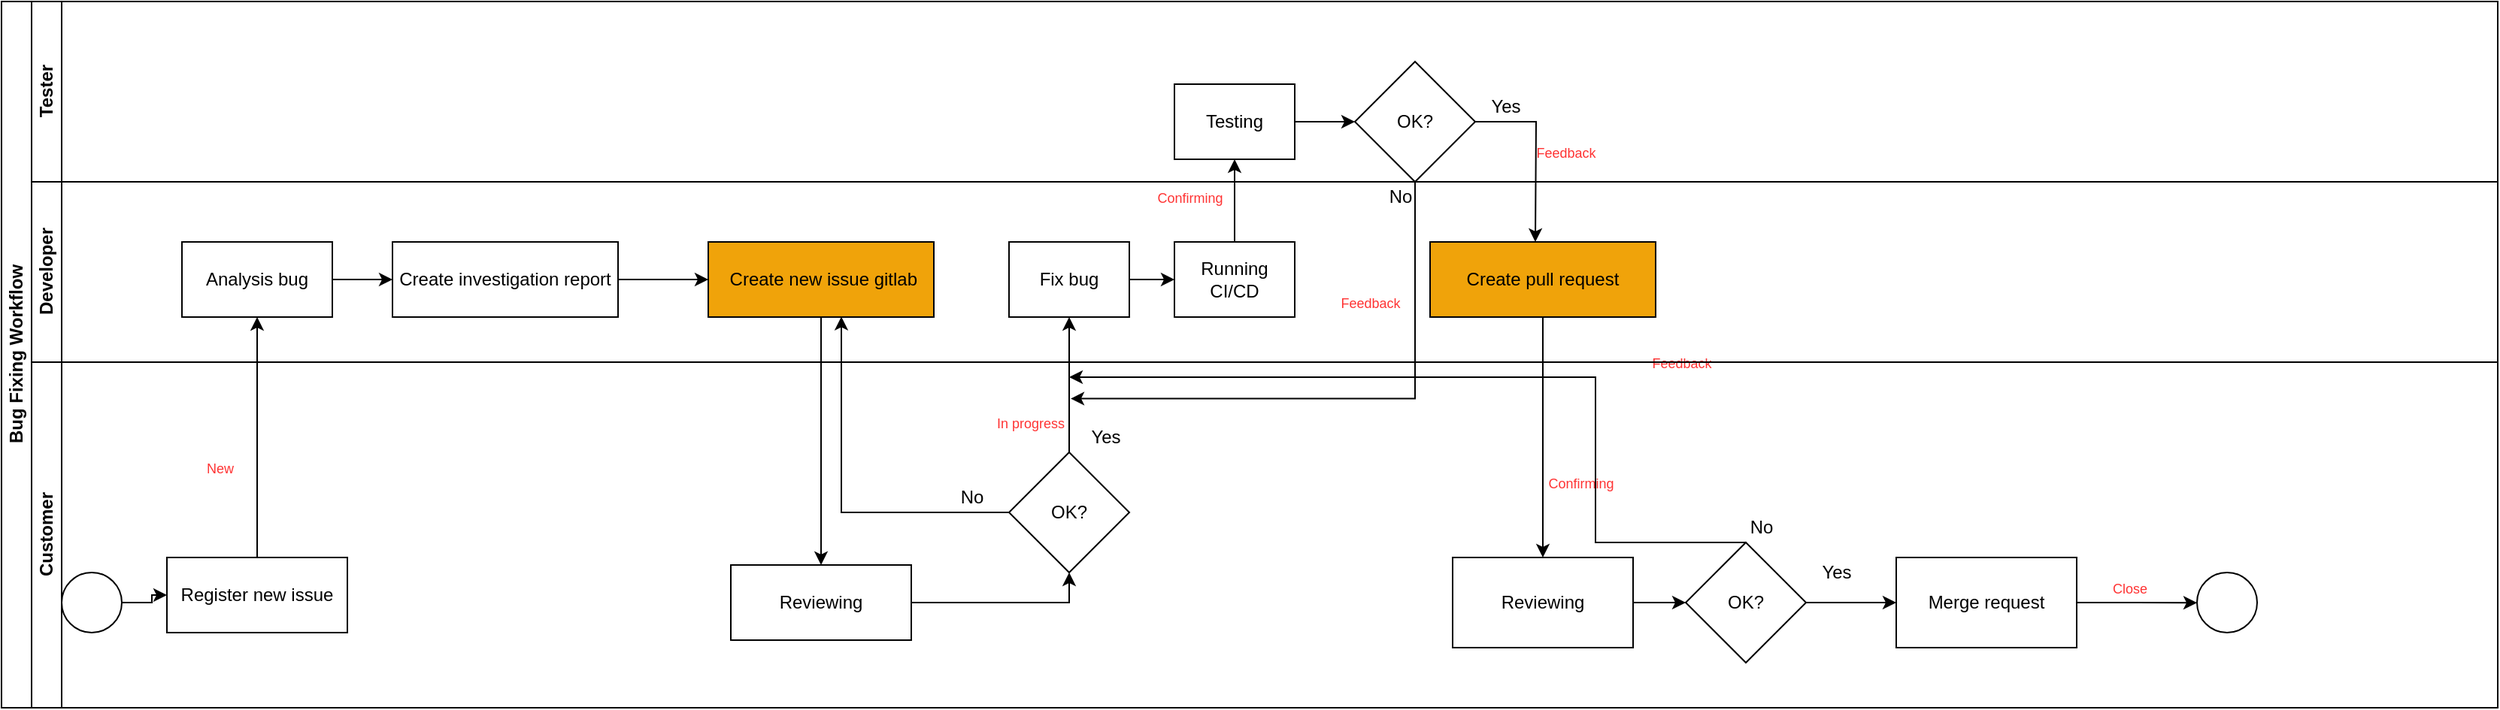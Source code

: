<mxfile version="14.4.3" type="github">
  <diagram id="prtHgNgQTEPvFCAcTncT" name="Bug fixing workflow">
    <mxGraphModel dx="1185" dy="614" grid="1" gridSize="10" guides="1" tooltips="1" connect="1" arrows="1" fold="1" page="1" pageScale="1" pageWidth="827" pageHeight="1169" math="0" shadow="0">
      <root>
        <mxCell id="0" />
        <mxCell id="1" parent="0" />
        <mxCell id="dNxyNK7c78bLwvsdeMH5-19" value="Bug Fixing Workflow" style="swimlane;html=1;childLayout=stackLayout;resizeParent=1;resizeParentMax=0;horizontal=0;startSize=20;horizontalStack=0;" parent="1" vertex="1">
          <mxGeometry x="110" y="110" width="1660" height="470" as="geometry" />
        </mxCell>
        <mxCell id="dNxyNK7c78bLwvsdeMH5-20" value="Tester" style="swimlane;html=1;startSize=20;horizontal=0;" parent="dNxyNK7c78bLwvsdeMH5-19" vertex="1">
          <mxGeometry x="20" width="1640" height="120" as="geometry" />
        </mxCell>
        <mxCell id="_TshI3vmn3wsHt40VHCj-13" value="OK?" style="rhombus;whiteSpace=wrap;html=1;" vertex="1" parent="dNxyNK7c78bLwvsdeMH5-20">
          <mxGeometry x="880" y="40" width="80" height="80" as="geometry" />
        </mxCell>
        <mxCell id="_TshI3vmn3wsHt40VHCj-32" value="&lt;font style=&quot;font-size: 9px&quot; color=&quot;#ff3333&quot;&gt;Feedback&lt;/font&gt;" style="text;html=1;align=center;verticalAlign=middle;resizable=0;points=[];autosize=1;" vertex="1" parent="dNxyNK7c78bLwvsdeMH5-20">
          <mxGeometry x="990" y="90" width="60" height="20" as="geometry" />
        </mxCell>
        <mxCell id="_TshI3vmn3wsHt40VHCj-71" style="edgeStyle=orthogonalEdgeStyle;rounded=0;orthogonalLoop=1;jettySize=auto;html=1;exitX=1;exitY=0.5;exitDx=0;exitDy=0;entryX=0;entryY=0.5;entryDx=0;entryDy=0;fontColor=#CC6600;" edge="1" parent="dNxyNK7c78bLwvsdeMH5-20" source="_TshI3vmn3wsHt40VHCj-66" target="_TshI3vmn3wsHt40VHCj-13">
          <mxGeometry relative="1" as="geometry" />
        </mxCell>
        <mxCell id="_TshI3vmn3wsHt40VHCj-66" value="Testing" style="rounded=0;whiteSpace=wrap;html=1;fontFamily=Helvetica;fontSize=12;fontColor=#000000;align=center;" vertex="1" parent="dNxyNK7c78bLwvsdeMH5-20">
          <mxGeometry x="760" y="55" width="80" height="50" as="geometry" />
        </mxCell>
        <mxCell id="_TshI3vmn3wsHt40VHCj-44" style="edgeStyle=orthogonalEdgeStyle;rounded=0;orthogonalLoop=1;jettySize=auto;html=1;exitX=1;exitY=0.5;exitDx=0;exitDy=0;" edge="1" parent="dNxyNK7c78bLwvsdeMH5-19" source="_TshI3vmn3wsHt40VHCj-13">
          <mxGeometry relative="1" as="geometry">
            <mxPoint x="1020" y="160" as="targetPoint" />
          </mxGeometry>
        </mxCell>
        <mxCell id="_TshI3vmn3wsHt40VHCj-45" style="edgeStyle=orthogonalEdgeStyle;rounded=0;orthogonalLoop=1;jettySize=auto;html=1;" edge="1" parent="dNxyNK7c78bLwvsdeMH5-19" source="_TshI3vmn3wsHt40VHCj-63" target="_TshI3vmn3wsHt40VHCj-18">
          <mxGeometry relative="1" as="geometry">
            <mxPoint x="1020" y="220" as="sourcePoint" />
          </mxGeometry>
        </mxCell>
        <mxCell id="dNxyNK7c78bLwvsdeMH5-21" value="Developer" style="swimlane;html=1;startSize=20;horizontal=0;labelBackgroundColor=#ffffff;" parent="dNxyNK7c78bLwvsdeMH5-19" vertex="1">
          <mxGeometry x="20" y="120" width="1640" height="120" as="geometry" />
        </mxCell>
        <mxCell id="dNxyNK7c78bLwvsdeMH5-26" value="&amp;nbsp;Create new issue gitlab" style="rounded=0;whiteSpace=wrap;html=1;fontFamily=Helvetica;fontSize=12;fontColor=#000000;align=center;fillColor=#F0A30A;" parent="dNxyNK7c78bLwvsdeMH5-21" vertex="1">
          <mxGeometry x="450" y="40" width="150" height="50" as="geometry" />
        </mxCell>
        <mxCell id="_TshI3vmn3wsHt40VHCj-67" style="edgeStyle=orthogonalEdgeStyle;rounded=0;orthogonalLoop=1;jettySize=auto;html=1;exitX=1;exitY=0.5;exitDx=0;exitDy=0;entryX=0;entryY=0.5;entryDx=0;entryDy=0;fontColor=#CC6600;" edge="1" parent="dNxyNK7c78bLwvsdeMH5-21" source="_TshI3vmn3wsHt40VHCj-7" target="_TshI3vmn3wsHt40VHCj-65">
          <mxGeometry relative="1" as="geometry" />
        </mxCell>
        <mxCell id="_TshI3vmn3wsHt40VHCj-7" value="Fix bug" style="rounded=0;whiteSpace=wrap;html=1;fontFamily=Helvetica;fontSize=12;fontColor=#000000;align=center;" vertex="1" parent="dNxyNK7c78bLwvsdeMH5-21">
          <mxGeometry x="650" y="40" width="80" height="50" as="geometry" />
        </mxCell>
        <mxCell id="_TshI3vmn3wsHt40VHCj-34" value="&lt;font style=&quot;font-size: 9px&quot; color=&quot;#ff3333&quot;&gt;Feedback&lt;/font&gt;" style="text;html=1;align=center;verticalAlign=middle;resizable=0;points=[];autosize=1;" vertex="1" parent="dNxyNK7c78bLwvsdeMH5-21">
          <mxGeometry x="1067" y="110" width="60" height="20" as="geometry" />
        </mxCell>
        <mxCell id="_TshI3vmn3wsHt40VHCj-57" style="edgeStyle=orthogonalEdgeStyle;rounded=0;orthogonalLoop=1;jettySize=auto;html=1;exitX=1;exitY=0.5;exitDx=0;exitDy=0;entryX=0;entryY=0.5;entryDx=0;entryDy=0;fontColor=#000000;" edge="1" parent="dNxyNK7c78bLwvsdeMH5-21" source="_TshI3vmn3wsHt40VHCj-39" target="_TshI3vmn3wsHt40VHCj-56">
          <mxGeometry relative="1" as="geometry" />
        </mxCell>
        <mxCell id="_TshI3vmn3wsHt40VHCj-39" value="Analysis bug" style="rounded=0;whiteSpace=wrap;html=1;fontFamily=Helvetica;fontSize=12;fontColor=#000000;align=center;" vertex="1" parent="dNxyNK7c78bLwvsdeMH5-21">
          <mxGeometry x="100" y="40" width="100" height="50" as="geometry" />
        </mxCell>
        <mxCell id="_TshI3vmn3wsHt40VHCj-48" value="&lt;font style=&quot;font-size: 9px&quot; color=&quot;#ff3333&quot;&gt;Feedback&lt;/font&gt;" style="text;html=1;align=center;verticalAlign=middle;resizable=0;points=[];autosize=1;" vertex="1" parent="dNxyNK7c78bLwvsdeMH5-21">
          <mxGeometry x="860" y="70" width="60" height="20" as="geometry" />
        </mxCell>
        <mxCell id="_TshI3vmn3wsHt40VHCj-59" style="edgeStyle=orthogonalEdgeStyle;rounded=0;orthogonalLoop=1;jettySize=auto;html=1;exitX=1;exitY=0.5;exitDx=0;exitDy=0;fontColor=#000000;" edge="1" parent="dNxyNK7c78bLwvsdeMH5-21" source="_TshI3vmn3wsHt40VHCj-56" target="dNxyNK7c78bLwvsdeMH5-26">
          <mxGeometry relative="1" as="geometry" />
        </mxCell>
        <mxCell id="_TshI3vmn3wsHt40VHCj-56" value="Create investigation report" style="rounded=0;whiteSpace=wrap;html=1;fontFamily=Helvetica;fontSize=12;fontColor=#000000;align=center;" vertex="1" parent="dNxyNK7c78bLwvsdeMH5-21">
          <mxGeometry x="240" y="40" width="150" height="50" as="geometry" />
        </mxCell>
        <mxCell id="_TshI3vmn3wsHt40VHCj-63" value="Create pull request" style="rounded=0;whiteSpace=wrap;html=1;fontFamily=Helvetica;fontSize=12;fontColor=#000000;align=center;fillColor=#F0A30A;" vertex="1" parent="dNxyNK7c78bLwvsdeMH5-21">
          <mxGeometry x="930" y="40" width="150" height="50" as="geometry" />
        </mxCell>
        <mxCell id="_TshI3vmn3wsHt40VHCj-65" value="Running CI/CD" style="rounded=0;whiteSpace=wrap;html=1;fontFamily=Helvetica;fontSize=12;fontColor=#000000;align=center;" vertex="1" parent="dNxyNK7c78bLwvsdeMH5-21">
          <mxGeometry x="760" y="40" width="80" height="50" as="geometry" />
        </mxCell>
        <mxCell id="_TshI3vmn3wsHt40VHCj-31" value="&lt;font style=&quot;font-size: 9px&quot; color=&quot;#ff3333&quot;&gt;Confirming&lt;/font&gt;" style="text;html=1;align=center;verticalAlign=middle;resizable=0;points=[];autosize=1;" vertex="1" parent="dNxyNK7c78bLwvsdeMH5-21">
          <mxGeometry x="740" width="60" height="20" as="geometry" />
        </mxCell>
        <mxCell id="_TshI3vmn3wsHt40VHCj-8" style="edgeStyle=orthogonalEdgeStyle;rounded=0;orthogonalLoop=1;jettySize=auto;html=1;exitX=0.5;exitY=0;exitDx=0;exitDy=0;entryX=0.5;entryY=1;entryDx=0;entryDy=0;" edge="1" parent="dNxyNK7c78bLwvsdeMH5-19" source="_TshI3vmn3wsHt40VHCj-2" target="_TshI3vmn3wsHt40VHCj-7">
          <mxGeometry relative="1" as="geometry" />
        </mxCell>
        <mxCell id="_TshI3vmn3wsHt40VHCj-15" style="edgeStyle=orthogonalEdgeStyle;rounded=0;orthogonalLoop=1;jettySize=auto;html=1;exitX=0.5;exitY=1;exitDx=0;exitDy=0;entryX=0.02;entryY=0.714;entryDx=0;entryDy=0;entryPerimeter=0;" edge="1" parent="dNxyNK7c78bLwvsdeMH5-19" source="_TshI3vmn3wsHt40VHCj-13">
          <mxGeometry relative="1" as="geometry">
            <mxPoint x="711" y="264.28" as="targetPoint" />
            <Array as="points">
              <mxPoint x="940" y="264" />
            </Array>
          </mxGeometry>
        </mxCell>
        <mxCell id="_TshI3vmn3wsHt40VHCj-4" style="edgeStyle=orthogonalEdgeStyle;rounded=0;orthogonalLoop=1;jettySize=auto;html=1;exitX=0;exitY=0.5;exitDx=0;exitDy=0;entryX=0.59;entryY=0.995;entryDx=0;entryDy=0;entryPerimeter=0;" edge="1" parent="dNxyNK7c78bLwvsdeMH5-19" source="_TshI3vmn3wsHt40VHCj-2" target="dNxyNK7c78bLwvsdeMH5-26">
          <mxGeometry relative="1" as="geometry" />
        </mxCell>
        <mxCell id="_TshI3vmn3wsHt40VHCj-60" style="edgeStyle=orthogonalEdgeStyle;rounded=0;orthogonalLoop=1;jettySize=auto;html=1;exitX=0.5;exitY=1;exitDx=0;exitDy=0;fontColor=#000000;" edge="1" parent="dNxyNK7c78bLwvsdeMH5-19" source="dNxyNK7c78bLwvsdeMH5-26" target="dNxyNK7c78bLwvsdeMH5-34">
          <mxGeometry relative="1" as="geometry" />
        </mxCell>
        <mxCell id="dNxyNK7c78bLwvsdeMH5-22" value="Customer" style="swimlane;html=1;startSize=20;horizontal=0;" parent="dNxyNK7c78bLwvsdeMH5-19" vertex="1">
          <mxGeometry x="20" y="240" width="1640" height="230" as="geometry" />
        </mxCell>
        <mxCell id="_TshI3vmn3wsHt40VHCj-70" style="edgeStyle=orthogonalEdgeStyle;rounded=0;orthogonalLoop=1;jettySize=auto;html=1;exitX=1;exitY=0.5;exitDx=0;exitDy=0;entryX=0.5;entryY=1;entryDx=0;entryDy=0;fontColor=#CC6600;" edge="1" parent="dNxyNK7c78bLwvsdeMH5-22" source="dNxyNK7c78bLwvsdeMH5-34" target="_TshI3vmn3wsHt40VHCj-2">
          <mxGeometry relative="1" as="geometry" />
        </mxCell>
        <mxCell id="dNxyNK7c78bLwvsdeMH5-34" value="Reviewing" style="rounded=0;whiteSpace=wrap;html=1;fontFamily=Helvetica;fontSize=12;fontColor=#000000;align=center;" parent="dNxyNK7c78bLwvsdeMH5-22" vertex="1">
          <mxGeometry x="465" y="135" width="120" height="50" as="geometry" />
        </mxCell>
        <mxCell id="_TshI3vmn3wsHt40VHCj-2" value="OK?" style="rhombus;whiteSpace=wrap;html=1;" vertex="1" parent="dNxyNK7c78bLwvsdeMH5-22">
          <mxGeometry x="650" y="60" width="80" height="80" as="geometry" />
        </mxCell>
        <mxCell id="_TshI3vmn3wsHt40VHCj-5" value="Yes" style="text;html=1;align=center;verticalAlign=middle;resizable=0;points=[];autosize=1;" vertex="1" parent="dNxyNK7c78bLwvsdeMH5-22">
          <mxGeometry x="694" y="40" width="40" height="20" as="geometry" />
        </mxCell>
        <mxCell id="_TshI3vmn3wsHt40VHCj-6" value="No" style="text;html=1;align=center;verticalAlign=middle;resizable=0;points=[];autosize=1;" vertex="1" parent="dNxyNK7c78bLwvsdeMH5-22">
          <mxGeometry x="610" y="80" width="30" height="20" as="geometry" />
        </mxCell>
        <mxCell id="_TshI3vmn3wsHt40VHCj-20" style="edgeStyle=orthogonalEdgeStyle;rounded=0;orthogonalLoop=1;jettySize=auto;html=1;exitX=1;exitY=0.5;exitDx=0;exitDy=0;entryX=0;entryY=0.5;entryDx=0;entryDy=0;" edge="1" parent="dNxyNK7c78bLwvsdeMH5-22" source="_TshI3vmn3wsHt40VHCj-18" target="_TshI3vmn3wsHt40VHCj-19">
          <mxGeometry relative="1" as="geometry" />
        </mxCell>
        <mxCell id="_TshI3vmn3wsHt40VHCj-18" value="Reviewing" style="rounded=0;whiteSpace=wrap;html=1;fontFamily=Helvetica;fontSize=12;fontColor=#000000;align=center;" vertex="1" parent="dNxyNK7c78bLwvsdeMH5-22">
          <mxGeometry x="945" y="130" width="120" height="60" as="geometry" />
        </mxCell>
        <mxCell id="_TshI3vmn3wsHt40VHCj-50" style="edgeStyle=orthogonalEdgeStyle;rounded=0;orthogonalLoop=1;jettySize=auto;html=1;exitX=1;exitY=0.5;exitDx=0;exitDy=0;entryX=0;entryY=0.5;entryDx=0;entryDy=0;" edge="1" parent="dNxyNK7c78bLwvsdeMH5-22" source="_TshI3vmn3wsHt40VHCj-19" target="_TshI3vmn3wsHt40VHCj-49">
          <mxGeometry relative="1" as="geometry" />
        </mxCell>
        <mxCell id="_TshI3vmn3wsHt40VHCj-19" value="OK?" style="rhombus;whiteSpace=wrap;html=1;" vertex="1" parent="dNxyNK7c78bLwvsdeMH5-22">
          <mxGeometry x="1100" y="120" width="80" height="80" as="geometry" />
        </mxCell>
        <mxCell id="_TshI3vmn3wsHt40VHCj-21" value="Yes" style="text;html=1;align=center;verticalAlign=middle;resizable=0;points=[];autosize=1;" vertex="1" parent="dNxyNK7c78bLwvsdeMH5-22">
          <mxGeometry x="1180" y="130" width="40" height="20" as="geometry" />
        </mxCell>
        <mxCell id="_TshI3vmn3wsHt40VHCj-30" value="&lt;font style=&quot;font-size: 9px&quot; color=&quot;#ff3333&quot;&gt;In progress&lt;/font&gt;" style="text;html=1;align=center;verticalAlign=middle;resizable=0;points=[];autosize=1;" vertex="1" parent="dNxyNK7c78bLwvsdeMH5-22">
          <mxGeometry x="634" y="30" width="60" height="20" as="geometry" />
        </mxCell>
        <mxCell id="_TshI3vmn3wsHt40VHCj-33" value="&lt;font style=&quot;font-size: 9px&quot; color=&quot;#ff3333&quot;&gt;Close&lt;/font&gt;" style="text;html=1;align=center;verticalAlign=middle;resizable=0;points=[];autosize=1;" vertex="1" parent="dNxyNK7c78bLwvsdeMH5-22">
          <mxGeometry x="1375" y="140" width="40" height="20" as="geometry" />
        </mxCell>
        <mxCell id="dNxyNK7c78bLwvsdeMH5-24" value="Register new issue" style="rounded=0;whiteSpace=wrap;html=1;fontFamily=Helvetica;fontSize=12;fontColor=#000000;align=center;" parent="dNxyNK7c78bLwvsdeMH5-22" vertex="1">
          <mxGeometry x="90" y="130" width="120" height="50" as="geometry" />
        </mxCell>
        <mxCell id="dNxyNK7c78bLwvsdeMH5-23" value="" style="ellipse;whiteSpace=wrap;html=1;" parent="dNxyNK7c78bLwvsdeMH5-22" vertex="1">
          <mxGeometry x="20" y="140" width="40" height="40" as="geometry" />
        </mxCell>
        <mxCell id="dNxyNK7c78bLwvsdeMH5-25" value="" style="edgeStyle=orthogonalEdgeStyle;rounded=0;orthogonalLoop=1;jettySize=auto;html=1;" parent="dNxyNK7c78bLwvsdeMH5-22" source="dNxyNK7c78bLwvsdeMH5-23" target="dNxyNK7c78bLwvsdeMH5-24" edge="1">
          <mxGeometry relative="1" as="geometry" />
        </mxCell>
        <mxCell id="_TshI3vmn3wsHt40VHCj-29" value="&lt;font style=&quot;font-size: 9px&quot; color=&quot;#ff3333&quot;&gt;New&lt;/font&gt;" style="text;html=1;align=center;verticalAlign=middle;resizable=0;points=[];autosize=1;" vertex="1" parent="dNxyNK7c78bLwvsdeMH5-22">
          <mxGeometry x="110" y="60" width="30" height="20" as="geometry" />
        </mxCell>
        <mxCell id="_TshI3vmn3wsHt40VHCj-47" value="&lt;font style=&quot;font-size: 9px&quot; color=&quot;#ff3333&quot;&gt;Confirming&lt;/font&gt;" style="text;html=1;align=center;verticalAlign=middle;resizable=0;points=[];autosize=1;" vertex="1" parent="dNxyNK7c78bLwvsdeMH5-22">
          <mxGeometry x="1000" y="70" width="60" height="20" as="geometry" />
        </mxCell>
        <mxCell id="_TshI3vmn3wsHt40VHCj-49" value="Merge request" style="rounded=0;whiteSpace=wrap;html=1;fontFamily=Helvetica;fontSize=12;fontColor=#000000;align=center;labelBackgroundColor=#ffffff;" vertex="1" parent="dNxyNK7c78bLwvsdeMH5-22">
          <mxGeometry x="1240" y="130" width="120" height="60" as="geometry" />
        </mxCell>
        <mxCell id="_TshI3vmn3wsHt40VHCj-52" value="" style="ellipse;whiteSpace=wrap;html=1;" vertex="1" parent="dNxyNK7c78bLwvsdeMH5-22">
          <mxGeometry x="1440" y="140" width="40" height="40" as="geometry" />
        </mxCell>
        <mxCell id="_TshI3vmn3wsHt40VHCj-68" style="edgeStyle=orthogonalEdgeStyle;rounded=0;orthogonalLoop=1;jettySize=auto;html=1;exitX=0.5;exitY=0;exitDx=0;exitDy=0;fontColor=#CC6600;" edge="1" parent="dNxyNK7c78bLwvsdeMH5-19" source="_TshI3vmn3wsHt40VHCj-65" target="_TshI3vmn3wsHt40VHCj-66">
          <mxGeometry relative="1" as="geometry">
            <mxPoint x="820" y="110" as="targetPoint" />
          </mxGeometry>
        </mxCell>
        <mxCell id="_TshI3vmn3wsHt40VHCj-69" style="edgeStyle=orthogonalEdgeStyle;rounded=0;orthogonalLoop=1;jettySize=auto;html=1;exitX=0.5;exitY=0;exitDx=0;exitDy=0;entryX=0.5;entryY=1;entryDx=0;entryDy=0;fontColor=#CC6600;" edge="1" parent="dNxyNK7c78bLwvsdeMH5-19" source="dNxyNK7c78bLwvsdeMH5-24" target="_TshI3vmn3wsHt40VHCj-39">
          <mxGeometry relative="1" as="geometry" />
        </mxCell>
        <mxCell id="_TshI3vmn3wsHt40VHCj-16" value="No" style="text;html=1;align=center;verticalAlign=middle;resizable=0;points=[];autosize=1;" vertex="1" parent="1">
          <mxGeometry x="1025" y="230" width="30" height="20" as="geometry" />
        </mxCell>
        <mxCell id="_TshI3vmn3wsHt40VHCj-22" style="edgeStyle=orthogonalEdgeStyle;rounded=0;orthogonalLoop=1;jettySize=auto;html=1;exitX=0.5;exitY=0;exitDx=0;exitDy=0;" edge="1" parent="1" source="_TshI3vmn3wsHt40VHCj-19">
          <mxGeometry relative="1" as="geometry">
            <mxPoint x="820" y="360" as="targetPoint" />
            <Array as="points">
              <mxPoint x="1170" y="360" />
            </Array>
          </mxGeometry>
        </mxCell>
        <mxCell id="_TshI3vmn3wsHt40VHCj-28" value="No" style="text;html=1;align=center;verticalAlign=middle;resizable=0;points=[];autosize=1;" vertex="1" parent="1">
          <mxGeometry x="1265" y="450" width="30" height="20" as="geometry" />
        </mxCell>
        <mxCell id="_TshI3vmn3wsHt40VHCj-46" value="Yes" style="text;html=1;align=center;verticalAlign=middle;resizable=0;points=[];autosize=1;" vertex="1" parent="1">
          <mxGeometry x="1090" y="170" width="40" height="20" as="geometry" />
        </mxCell>
        <mxCell id="_TshI3vmn3wsHt40VHCj-51" style="edgeStyle=orthogonalEdgeStyle;rounded=0;orthogonalLoop=1;jettySize=auto;html=1;exitX=1;exitY=0.5;exitDx=0;exitDy=0;" edge="1" parent="1" source="_TshI3vmn3wsHt40VHCj-49">
          <mxGeometry relative="1" as="geometry">
            <mxPoint x="1570" y="510.167" as="targetPoint" />
          </mxGeometry>
        </mxCell>
      </root>
    </mxGraphModel>
  </diagram>
</mxfile>
